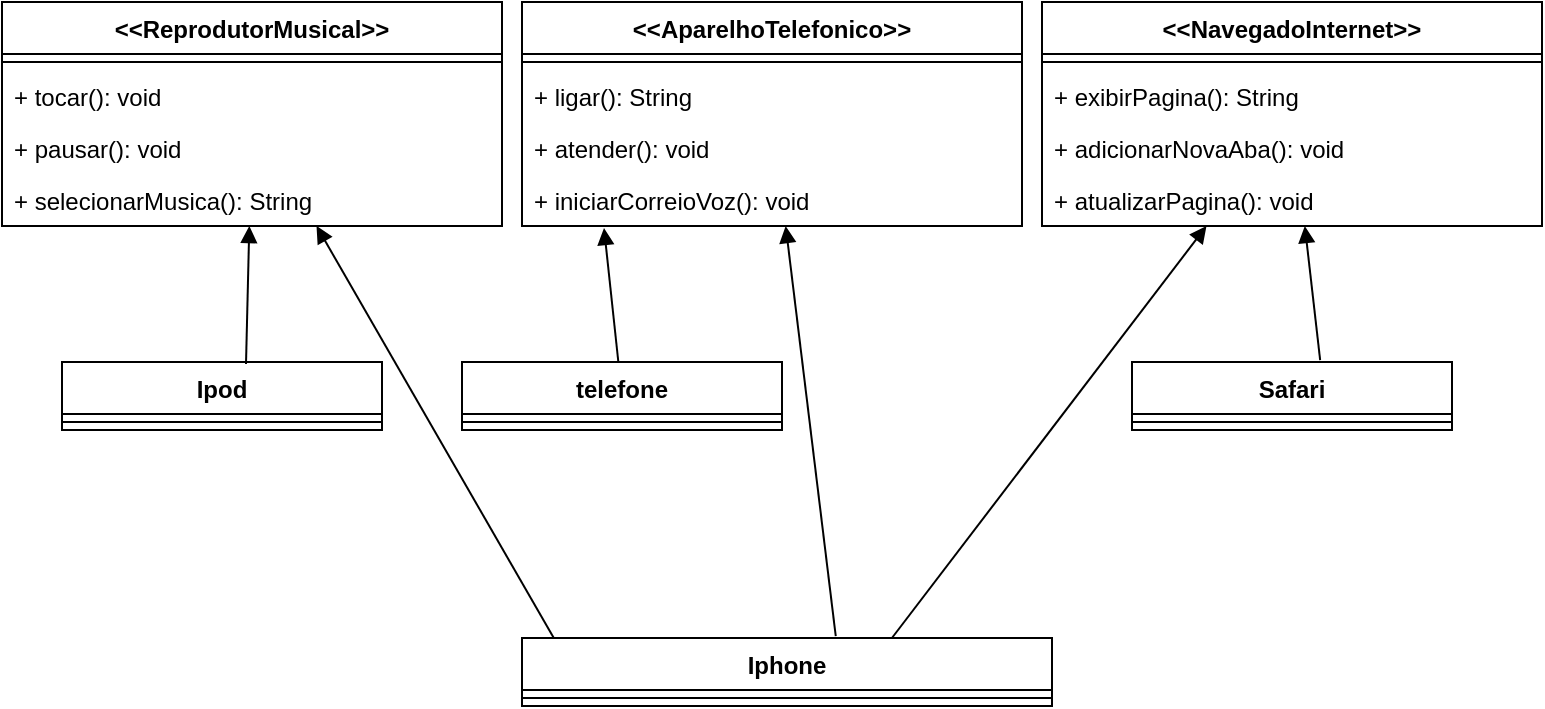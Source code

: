 <mxfile version="24.7.8">
  <diagram id="C5RBs43oDa-KdzZeNtuy" name="Page-1">
    <mxGraphModel dx="1434" dy="854" grid="1" gridSize="10" guides="1" tooltips="1" connect="1" arrows="1" fold="1" page="1" pageScale="1" pageWidth="827" pageHeight="1169" math="0" shadow="0">
      <root>
        <mxCell id="WIyWlLk6GJQsqaUBKTNV-0" />
        <mxCell id="WIyWlLk6GJQsqaUBKTNV-1" parent="WIyWlLk6GJQsqaUBKTNV-0" />
        <mxCell id="FoqmphkR9pTZVYGT7L1r-8" value="&amp;lt;&amp;lt;ReprodutorMusical&amp;gt;&amp;gt;" style="swimlane;fontStyle=1;align=center;verticalAlign=top;childLayout=stackLayout;horizontal=1;startSize=26;horizontalStack=0;resizeParent=1;resizeParentMax=0;resizeLast=0;collapsible=1;marginBottom=0;whiteSpace=wrap;html=1;" parent="WIyWlLk6GJQsqaUBKTNV-1" vertex="1">
          <mxGeometry x="29" y="250" width="250" height="112" as="geometry">
            <mxRectangle x="40" y="250" width="170" height="30" as="alternateBounds" />
          </mxGeometry>
        </mxCell>
        <mxCell id="FoqmphkR9pTZVYGT7L1r-10" value="" style="line;strokeWidth=1;fillColor=none;align=left;verticalAlign=middle;spacingTop=-1;spacingLeft=3;spacingRight=3;rotatable=0;labelPosition=right;points=[];portConstraint=eastwest;strokeColor=inherit;" parent="FoqmphkR9pTZVYGT7L1r-8" vertex="1">
          <mxGeometry y="26" width="250" height="8" as="geometry" />
        </mxCell>
        <mxCell id="FoqmphkR9pTZVYGT7L1r-11" value="+ tocar(): void" style="text;strokeColor=none;fillColor=none;align=left;verticalAlign=top;spacingLeft=4;spacingRight=4;overflow=hidden;rotatable=0;points=[[0,0.5],[1,0.5]];portConstraint=eastwest;whiteSpace=wrap;html=1;" parent="FoqmphkR9pTZVYGT7L1r-8" vertex="1">
          <mxGeometry y="34" width="250" height="26" as="geometry" />
        </mxCell>
        <mxCell id="FoqmphkR9pTZVYGT7L1r-12" value="+ pausar(): void" style="text;strokeColor=none;fillColor=none;align=left;verticalAlign=top;spacingLeft=4;spacingRight=4;overflow=hidden;rotatable=0;points=[[0,0.5],[1,0.5]];portConstraint=eastwest;whiteSpace=wrap;html=1;" parent="FoqmphkR9pTZVYGT7L1r-8" vertex="1">
          <mxGeometry y="60" width="250" height="26" as="geometry" />
        </mxCell>
        <mxCell id="FoqmphkR9pTZVYGT7L1r-13" value="+ selecionarMusica(): String" style="text;strokeColor=none;fillColor=none;align=left;verticalAlign=top;spacingLeft=4;spacingRight=4;overflow=hidden;rotatable=0;points=[[0,0.5],[1,0.5]];portConstraint=eastwest;whiteSpace=wrap;html=1;" parent="FoqmphkR9pTZVYGT7L1r-8" vertex="1">
          <mxGeometry y="86" width="250" height="26" as="geometry" />
        </mxCell>
        <mxCell id="FoqmphkR9pTZVYGT7L1r-14" value="&amp;lt;&amp;lt;AparelhoTelefonico&amp;gt;&amp;gt;" style="swimlane;fontStyle=1;align=center;verticalAlign=top;childLayout=stackLayout;horizontal=1;startSize=26;horizontalStack=0;resizeParent=1;resizeParentMax=0;resizeLast=0;collapsible=1;marginBottom=0;whiteSpace=wrap;html=1;" parent="WIyWlLk6GJQsqaUBKTNV-1" vertex="1">
          <mxGeometry x="289" y="250" width="250" height="112" as="geometry">
            <mxRectangle x="40" y="250" width="170" height="30" as="alternateBounds" />
          </mxGeometry>
        </mxCell>
        <mxCell id="FoqmphkR9pTZVYGT7L1r-15" value="" style="line;strokeWidth=1;fillColor=none;align=left;verticalAlign=middle;spacingTop=-1;spacingLeft=3;spacingRight=3;rotatable=0;labelPosition=right;points=[];portConstraint=eastwest;strokeColor=inherit;" parent="FoqmphkR9pTZVYGT7L1r-14" vertex="1">
          <mxGeometry y="26" width="250" height="8" as="geometry" />
        </mxCell>
        <mxCell id="FoqmphkR9pTZVYGT7L1r-16" value="+ ligar(): String" style="text;strokeColor=none;fillColor=none;align=left;verticalAlign=top;spacingLeft=4;spacingRight=4;overflow=hidden;rotatable=0;points=[[0,0.5],[1,0.5]];portConstraint=eastwest;whiteSpace=wrap;html=1;" parent="FoqmphkR9pTZVYGT7L1r-14" vertex="1">
          <mxGeometry y="34" width="250" height="26" as="geometry" />
        </mxCell>
        <mxCell id="FoqmphkR9pTZVYGT7L1r-17" value="+ atender(): void" style="text;strokeColor=none;fillColor=none;align=left;verticalAlign=top;spacingLeft=4;spacingRight=4;overflow=hidden;rotatable=0;points=[[0,0.5],[1,0.5]];portConstraint=eastwest;whiteSpace=wrap;html=1;" parent="FoqmphkR9pTZVYGT7L1r-14" vertex="1">
          <mxGeometry y="60" width="250" height="26" as="geometry" />
        </mxCell>
        <mxCell id="FoqmphkR9pTZVYGT7L1r-18" value="+ iniciarCorreioVoz(): void" style="text;strokeColor=none;fillColor=none;align=left;verticalAlign=top;spacingLeft=4;spacingRight=4;overflow=hidden;rotatable=0;points=[[0,0.5],[1,0.5]];portConstraint=eastwest;whiteSpace=wrap;html=1;" parent="FoqmphkR9pTZVYGT7L1r-14" vertex="1">
          <mxGeometry y="86" width="250" height="26" as="geometry" />
        </mxCell>
        <mxCell id="FoqmphkR9pTZVYGT7L1r-19" value="&amp;lt;&amp;lt;NavegadoInternet&amp;gt;&amp;gt;" style="swimlane;fontStyle=1;align=center;verticalAlign=top;childLayout=stackLayout;horizontal=1;startSize=26;horizontalStack=0;resizeParent=1;resizeParentMax=0;resizeLast=0;collapsible=1;marginBottom=0;whiteSpace=wrap;html=1;" parent="WIyWlLk6GJQsqaUBKTNV-1" vertex="1">
          <mxGeometry x="549" y="250" width="250" height="112" as="geometry">
            <mxRectangle x="40" y="250" width="170" height="30" as="alternateBounds" />
          </mxGeometry>
        </mxCell>
        <mxCell id="FoqmphkR9pTZVYGT7L1r-20" value="" style="line;strokeWidth=1;fillColor=none;align=left;verticalAlign=middle;spacingTop=-1;spacingLeft=3;spacingRight=3;rotatable=0;labelPosition=right;points=[];portConstraint=eastwest;strokeColor=inherit;" parent="FoqmphkR9pTZVYGT7L1r-19" vertex="1">
          <mxGeometry y="26" width="250" height="8" as="geometry" />
        </mxCell>
        <mxCell id="FoqmphkR9pTZVYGT7L1r-21" value="+ exibirPagina(): String" style="text;strokeColor=none;fillColor=none;align=left;verticalAlign=top;spacingLeft=4;spacingRight=4;overflow=hidden;rotatable=0;points=[[0,0.5],[1,0.5]];portConstraint=eastwest;whiteSpace=wrap;html=1;" parent="FoqmphkR9pTZVYGT7L1r-19" vertex="1">
          <mxGeometry y="34" width="250" height="26" as="geometry" />
        </mxCell>
        <mxCell id="FoqmphkR9pTZVYGT7L1r-22" value="+ adicionarNovaAba(): void" style="text;strokeColor=none;fillColor=none;align=left;verticalAlign=top;spacingLeft=4;spacingRight=4;overflow=hidden;rotatable=0;points=[[0,0.5],[1,0.5]];portConstraint=eastwest;whiteSpace=wrap;html=1;" parent="FoqmphkR9pTZVYGT7L1r-19" vertex="1">
          <mxGeometry y="60" width="250" height="26" as="geometry" />
        </mxCell>
        <mxCell id="FoqmphkR9pTZVYGT7L1r-23" value="+ atualizarPagina(): void" style="text;strokeColor=none;fillColor=none;align=left;verticalAlign=top;spacingLeft=4;spacingRight=4;overflow=hidden;rotatable=0;points=[[0,0.5],[1,0.5]];portConstraint=eastwest;whiteSpace=wrap;html=1;" parent="FoqmphkR9pTZVYGT7L1r-19" vertex="1">
          <mxGeometry y="86" width="250" height="26" as="geometry" />
        </mxCell>
        <mxCell id="FoqmphkR9pTZVYGT7L1r-24" value="Ipod" style="swimlane;fontStyle=1;align=center;verticalAlign=top;childLayout=stackLayout;horizontal=1;startSize=26;horizontalStack=0;resizeParent=1;resizeParentMax=0;resizeLast=0;collapsible=1;marginBottom=0;whiteSpace=wrap;html=1;" parent="WIyWlLk6GJQsqaUBKTNV-1" vertex="1">
          <mxGeometry x="59" y="430" width="160" height="34" as="geometry">
            <mxRectangle x="70" y="430" width="60" height="30" as="alternateBounds" />
          </mxGeometry>
        </mxCell>
        <mxCell id="FoqmphkR9pTZVYGT7L1r-26" value="" style="line;strokeWidth=1;fillColor=none;align=left;verticalAlign=middle;spacingTop=-1;spacingLeft=3;spacingRight=3;rotatable=0;labelPosition=right;points=[];portConstraint=eastwest;strokeColor=inherit;" parent="FoqmphkR9pTZVYGT7L1r-24" vertex="1">
          <mxGeometry y="26" width="160" height="8" as="geometry" />
        </mxCell>
        <mxCell id="FoqmphkR9pTZVYGT7L1r-28" value="" style="html=1;verticalAlign=bottom;endArrow=block;curved=0;rounded=0;exitX=0.575;exitY=0.029;exitDx=0;exitDy=0;exitPerimeter=0;" parent="WIyWlLk6GJQsqaUBKTNV-1" source="FoqmphkR9pTZVYGT7L1r-24" target="FoqmphkR9pTZVYGT7L1r-8" edge="1">
          <mxGeometry width="80" relative="1" as="geometry">
            <mxPoint x="359" y="440" as="sourcePoint" />
            <mxPoint x="439" y="440" as="targetPoint" />
          </mxGeometry>
        </mxCell>
        <mxCell id="FoqmphkR9pTZVYGT7L1r-29" value="Safari" style="swimlane;fontStyle=1;align=center;verticalAlign=top;childLayout=stackLayout;horizontal=1;startSize=26;horizontalStack=0;resizeParent=1;resizeParentMax=0;resizeLast=0;collapsible=1;marginBottom=0;whiteSpace=wrap;html=1;" parent="WIyWlLk6GJQsqaUBKTNV-1" vertex="1">
          <mxGeometry x="594" y="430" width="160" height="34" as="geometry">
            <mxRectangle x="70" y="430" width="60" height="30" as="alternateBounds" />
          </mxGeometry>
        </mxCell>
        <mxCell id="FoqmphkR9pTZVYGT7L1r-30" value="" style="line;strokeWidth=1;fillColor=none;align=left;verticalAlign=middle;spacingTop=-1;spacingLeft=3;spacingRight=3;rotatable=0;labelPosition=right;points=[];portConstraint=eastwest;strokeColor=inherit;" parent="FoqmphkR9pTZVYGT7L1r-29" vertex="1">
          <mxGeometry y="26" width="160" height="8" as="geometry" />
        </mxCell>
        <mxCell id="FoqmphkR9pTZVYGT7L1r-31" value="" style="html=1;verticalAlign=bottom;endArrow=block;curved=0;rounded=0;exitX=0.588;exitY=-0.029;exitDx=0;exitDy=0;exitPerimeter=0;" parent="WIyWlLk6GJQsqaUBKTNV-1" source="FoqmphkR9pTZVYGT7L1r-29" target="FoqmphkR9pTZVYGT7L1r-19" edge="1">
          <mxGeometry width="80" relative="1" as="geometry">
            <mxPoint x="359" y="440" as="sourcePoint" />
            <mxPoint x="439" y="440" as="targetPoint" />
          </mxGeometry>
        </mxCell>
        <mxCell id="FoqmphkR9pTZVYGT7L1r-32" value="telefone" style="swimlane;fontStyle=1;align=center;verticalAlign=top;childLayout=stackLayout;horizontal=1;startSize=26;horizontalStack=0;resizeParent=1;resizeParentMax=0;resizeLast=0;collapsible=1;marginBottom=0;whiteSpace=wrap;html=1;" parent="WIyWlLk6GJQsqaUBKTNV-1" vertex="1">
          <mxGeometry x="259" y="430" width="160" height="34" as="geometry">
            <mxRectangle x="70" y="430" width="60" height="30" as="alternateBounds" />
          </mxGeometry>
        </mxCell>
        <mxCell id="FoqmphkR9pTZVYGT7L1r-33" value="" style="line;strokeWidth=1;fillColor=none;align=left;verticalAlign=middle;spacingTop=-1;spacingLeft=3;spacingRight=3;rotatable=0;labelPosition=right;points=[];portConstraint=eastwest;strokeColor=inherit;" parent="FoqmphkR9pTZVYGT7L1r-32" vertex="1">
          <mxGeometry y="26" width="160" height="8" as="geometry" />
        </mxCell>
        <mxCell id="FoqmphkR9pTZVYGT7L1r-34" value="" style="html=1;verticalAlign=bottom;endArrow=block;curved=0;rounded=0;entryX=0.164;entryY=1.038;entryDx=0;entryDy=0;entryPerimeter=0;" parent="WIyWlLk6GJQsqaUBKTNV-1" source="FoqmphkR9pTZVYGT7L1r-32" target="FoqmphkR9pTZVYGT7L1r-18" edge="1">
          <mxGeometry width="80" relative="1" as="geometry">
            <mxPoint x="414" y="420" as="sourcePoint" />
            <mxPoint x="414.5" y="370" as="targetPoint" />
          </mxGeometry>
        </mxCell>
        <mxCell id="FoqmphkR9pTZVYGT7L1r-35" value="Iphone" style="swimlane;fontStyle=1;align=center;verticalAlign=top;childLayout=stackLayout;horizontal=1;startSize=26;horizontalStack=0;resizeParent=1;resizeParentMax=0;resizeLast=0;collapsible=1;marginBottom=0;whiteSpace=wrap;html=1;" parent="WIyWlLk6GJQsqaUBKTNV-1" vertex="1">
          <mxGeometry x="289" y="568" width="265" height="34" as="geometry" />
        </mxCell>
        <mxCell id="FoqmphkR9pTZVYGT7L1r-37" value="" style="line;strokeWidth=1;fillColor=none;align=left;verticalAlign=middle;spacingTop=-1;spacingLeft=3;spacingRight=3;rotatable=0;labelPosition=right;points=[];portConstraint=eastwest;strokeColor=inherit;" parent="FoqmphkR9pTZVYGT7L1r-35" vertex="1">
          <mxGeometry y="26" width="265" height="8" as="geometry" />
        </mxCell>
        <mxCell id="FoqmphkR9pTZVYGT7L1r-39" value="" style="html=1;verticalAlign=bottom;endArrow=block;curved=0;rounded=0;exitX=0.698;exitY=0;exitDx=0;exitDy=0;exitPerimeter=0;" parent="WIyWlLk6GJQsqaUBKTNV-1" source="FoqmphkR9pTZVYGT7L1r-35" target="FoqmphkR9pTZVYGT7L1r-19" edge="1">
          <mxGeometry width="80" relative="1" as="geometry">
            <mxPoint x="359" y="440" as="sourcePoint" />
            <mxPoint x="439" y="440" as="targetPoint" />
          </mxGeometry>
        </mxCell>
        <mxCell id="FoqmphkR9pTZVYGT7L1r-40" value="" style="html=1;verticalAlign=bottom;endArrow=block;curved=0;rounded=0;exitX=0.06;exitY=0;exitDx=0;exitDy=0;exitPerimeter=0;" parent="WIyWlLk6GJQsqaUBKTNV-1" source="FoqmphkR9pTZVYGT7L1r-35" target="FoqmphkR9pTZVYGT7L1r-8" edge="1">
          <mxGeometry width="80" relative="1" as="geometry">
            <mxPoint x="359" y="440" as="sourcePoint" />
            <mxPoint x="439" y="440" as="targetPoint" />
          </mxGeometry>
        </mxCell>
        <mxCell id="FoqmphkR9pTZVYGT7L1r-41" value="" style="html=1;verticalAlign=bottom;endArrow=block;curved=0;rounded=0;exitX=0.592;exitY=-0.029;exitDx=0;exitDy=0;exitPerimeter=0;" parent="WIyWlLk6GJQsqaUBKTNV-1" source="FoqmphkR9pTZVYGT7L1r-35" target="FoqmphkR9pTZVYGT7L1r-14" edge="1">
          <mxGeometry width="80" relative="1" as="geometry">
            <mxPoint x="359" y="440" as="sourcePoint" />
            <mxPoint x="439" y="440" as="targetPoint" />
          </mxGeometry>
        </mxCell>
      </root>
    </mxGraphModel>
  </diagram>
</mxfile>
